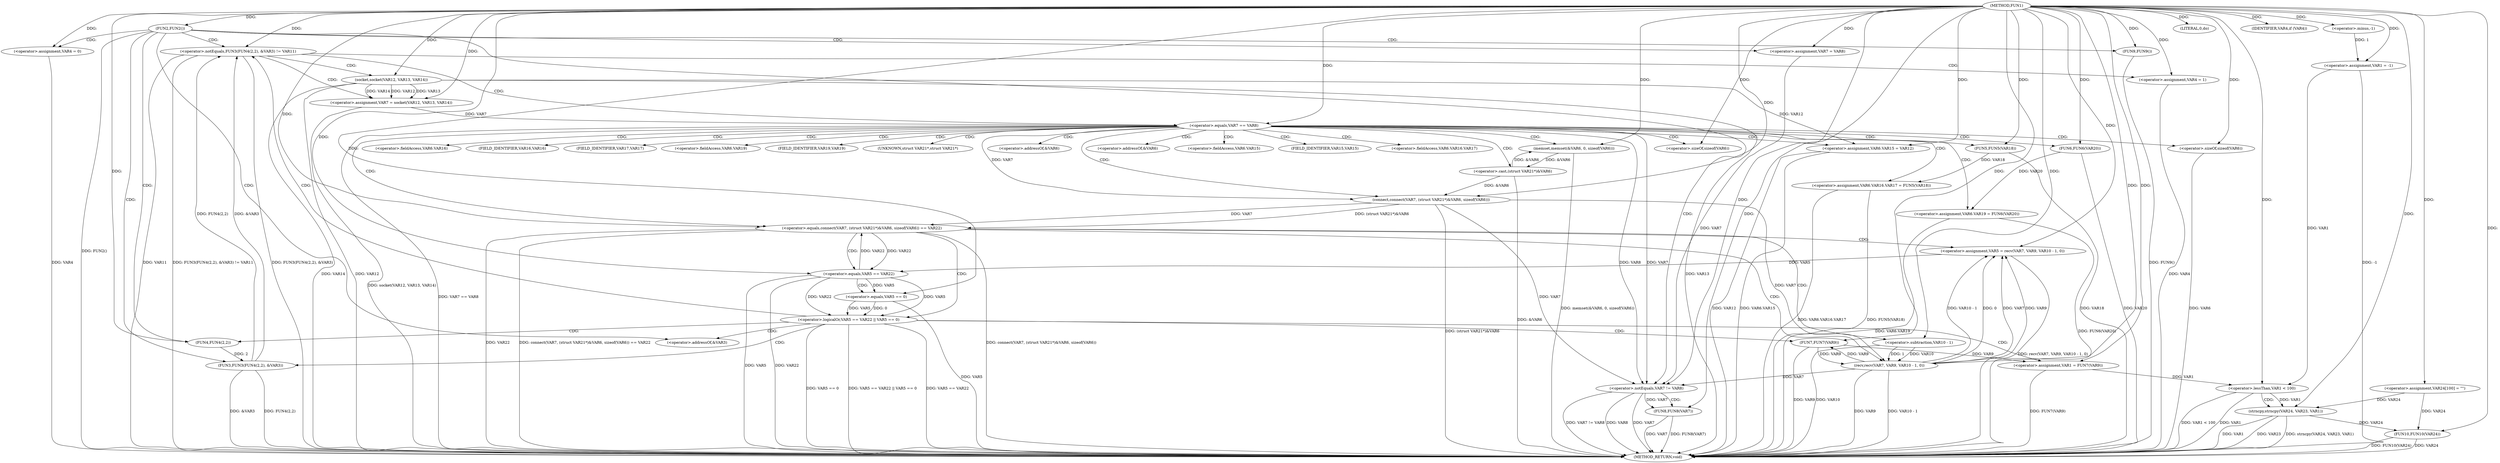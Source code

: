 digraph FUN1 {  
"1000100" [label = "(METHOD,FUN1)" ]
"1000241" [label = "(METHOD_RETURN,void)" ]
"1000103" [label = "(<operator>.assignment,VAR1 = -1)" ]
"1000105" [label = "(<operator>.minus,-1)" ]
"1000108" [label = "(FUN2,FUN2())" ]
"1000113" [label = "(<operator>.assignment,VAR4 = 0)" ]
"1000119" [label = "(<operator>.assignment,VAR7 = VAR8)" ]
"1000126" [label = "(<operator>.notEquals,FUN3(FUN4(2,2), &VAR3) != VAR11)" ]
"1000127" [label = "(FUN3,FUN3(FUN4(2,2), &VAR3))" ]
"1000128" [label = "(FUN4,FUN4(2,2))" ]
"1000136" [label = "(<operator>.assignment,VAR4 = 1)" ]
"1000139" [label = "(<operator>.assignment,VAR7 = socket(VAR12, VAR13, VAR14))" ]
"1000141" [label = "(socket,socket(VAR12, VAR13, VAR14))" ]
"1000146" [label = "(<operator>.equals,VAR7 == VAR8)" ]
"1000151" [label = "(memset,memset(&VAR6, 0, sizeof(VAR6)))" ]
"1000155" [label = "(<operator>.sizeOf,sizeof(VAR6))" ]
"1000157" [label = "(<operator>.assignment,VAR6.VAR15 = VAR12)" ]
"1000162" [label = "(<operator>.assignment,VAR6.VAR16.VAR17 = FUN5(VAR18))" ]
"1000168" [label = "(FUN5,FUN5(VAR18))" ]
"1000170" [label = "(<operator>.assignment,VAR6.VAR19 = FUN6(VAR20))" ]
"1000174" [label = "(FUN6,FUN6(VAR20))" ]
"1000177" [label = "(<operator>.equals,connect(VAR7, (struct VAR21*)&VAR6, sizeof(VAR6)) == VAR22)" ]
"1000178" [label = "(connect,connect(VAR7, (struct VAR21*)&VAR6, sizeof(VAR6)))" ]
"1000180" [label = "(<operator>.cast,(struct VAR21*)&VAR6)" ]
"1000184" [label = "(<operator>.sizeOf,sizeof(VAR6))" ]
"1000189" [label = "(<operator>.assignment,VAR5 = recv(VAR7, VAR9, VAR10 - 1, 0))" ]
"1000191" [label = "(recv,recv(VAR7, VAR9, VAR10 - 1, 0))" ]
"1000194" [label = "(<operator>.subtraction,VAR10 - 1)" ]
"1000199" [label = "(<operator>.logicalOr,VAR5 == VAR22 || VAR5 == 0)" ]
"1000200" [label = "(<operator>.equals,VAR5 == VAR22)" ]
"1000203" [label = "(<operator>.equals,VAR5 == 0)" ]
"1000208" [label = "(<operator>.assignment,VAR1 = FUN7(VAR9))" ]
"1000210" [label = "(FUN7,FUN7(VAR9))" ]
"1000212" [label = "(LITERAL,0,do)" ]
"1000214" [label = "(<operator>.notEquals,VAR7 != VAR8)" ]
"1000218" [label = "(FUN8,FUN8(VAR7))" ]
"1000221" [label = "(IDENTIFIER,VAR4,if (VAR4))" ]
"1000223" [label = "(FUN9,FUN9())" ]
"1000227" [label = "(<operator>.assignment,VAR24[100] = \"\")" ]
"1000231" [label = "(<operator>.lessThan,VAR1 < 100)" ]
"1000235" [label = "(strncpy,strncpy(VAR24, VAR23, VAR1))" ]
"1000239" [label = "(FUN10,FUN10(VAR24))" ]
"1000131" [label = "(<operator>.addressOf,&VAR3)" ]
"1000152" [label = "(<operator>.addressOf,&VAR6)" ]
"1000158" [label = "(<operator>.fieldAccess,VAR6.VAR15)" ]
"1000160" [label = "(FIELD_IDENTIFIER,VAR15,VAR15)" ]
"1000163" [label = "(<operator>.fieldAccess,VAR6.VAR16.VAR17)" ]
"1000164" [label = "(<operator>.fieldAccess,VAR6.VAR16)" ]
"1000166" [label = "(FIELD_IDENTIFIER,VAR16,VAR16)" ]
"1000167" [label = "(FIELD_IDENTIFIER,VAR17,VAR17)" ]
"1000171" [label = "(<operator>.fieldAccess,VAR6.VAR19)" ]
"1000173" [label = "(FIELD_IDENTIFIER,VAR19,VAR19)" ]
"1000181" [label = "(UNKNOWN,struct VAR21*,struct VAR21*)" ]
"1000182" [label = "(<operator>.addressOf,&VAR6)" ]
  "1000141" -> "1000241"  [ label = "DDG: VAR12"] 
  "1000184" -> "1000241"  [ label = "DDG: VAR6"] 
  "1000126" -> "1000241"  [ label = "DDG: FUN3(FUN4(2,2), &VAR3)"] 
  "1000231" -> "1000241"  [ label = "DDG: VAR1 < 100"] 
  "1000126" -> "1000241"  [ label = "DDG: VAR11"] 
  "1000127" -> "1000241"  [ label = "DDG: FUN4(2,2)"] 
  "1000157" -> "1000241"  [ label = "DDG: VAR12"] 
  "1000180" -> "1000241"  [ label = "DDG: &VAR6"] 
  "1000177" -> "1000241"  [ label = "DDG: connect(VAR7, (struct VAR21*)&VAR6, sizeof(VAR6))"] 
  "1000162" -> "1000241"  [ label = "DDG: FUN5(VAR18)"] 
  "1000177" -> "1000241"  [ label = "DDG: VAR22"] 
  "1000126" -> "1000241"  [ label = "DDG: FUN3(FUN4(2,2), &VAR3) != VAR11"] 
  "1000191" -> "1000241"  [ label = "DDG: VAR10 - 1"] 
  "1000200" -> "1000241"  [ label = "DDG: VAR5"] 
  "1000223" -> "1000241"  [ label = "DDG: FUN9()"] 
  "1000108" -> "1000241"  [ label = "DDG: FUN2()"] 
  "1000235" -> "1000241"  [ label = "DDG: VAR23"] 
  "1000208" -> "1000241"  [ label = "DDG: FUN7(VAR9)"] 
  "1000151" -> "1000241"  [ label = "DDG: memset(&VAR6, 0, sizeof(VAR6))"] 
  "1000239" -> "1000241"  [ label = "DDG: FUN10(VAR24)"] 
  "1000168" -> "1000241"  [ label = "DDG: VAR18"] 
  "1000235" -> "1000241"  [ label = "DDG: strncpy(VAR24, VAR23, VAR1)"] 
  "1000199" -> "1000241"  [ label = "DDG: VAR5 == VAR22"] 
  "1000214" -> "1000241"  [ label = "DDG: VAR8"] 
  "1000103" -> "1000241"  [ label = "DDG: -1"] 
  "1000218" -> "1000241"  [ label = "DDG: VAR7"] 
  "1000239" -> "1000241"  [ label = "DDG: VAR24"] 
  "1000214" -> "1000241"  [ label = "DDG: VAR7 != VAR8"] 
  "1000235" -> "1000241"  [ label = "DDG: VAR1"] 
  "1000113" -> "1000241"  [ label = "DDG: VAR4"] 
  "1000139" -> "1000241"  [ label = "DDG: socket(VAR12, VAR13, VAR14)"] 
  "1000194" -> "1000241"  [ label = "DDG: VAR10"] 
  "1000141" -> "1000241"  [ label = "DDG: VAR14"] 
  "1000157" -> "1000241"  [ label = "DDG: VAR6.VAR15"] 
  "1000189" -> "1000241"  [ label = "DDG: recv(VAR7, VAR9, VAR10 - 1, 0)"] 
  "1000178" -> "1000241"  [ label = "DDG: (struct VAR21*)&VAR6"] 
  "1000218" -> "1000241"  [ label = "DDG: FUN8(VAR7)"] 
  "1000199" -> "1000241"  [ label = "DDG: VAR5 == 0"] 
  "1000199" -> "1000241"  [ label = "DDG: VAR5 == VAR22 || VAR5 == 0"] 
  "1000231" -> "1000241"  [ label = "DDG: VAR1"] 
  "1000191" -> "1000241"  [ label = "DDG: VAR9"] 
  "1000210" -> "1000241"  [ label = "DDG: VAR9"] 
  "1000141" -> "1000241"  [ label = "DDG: VAR13"] 
  "1000170" -> "1000241"  [ label = "DDG: VAR6.VAR19"] 
  "1000214" -> "1000241"  [ label = "DDG: VAR7"] 
  "1000177" -> "1000241"  [ label = "DDG: connect(VAR7, (struct VAR21*)&VAR6, sizeof(VAR6)) == VAR22"] 
  "1000162" -> "1000241"  [ label = "DDG: VAR6.VAR16.VAR17"] 
  "1000146" -> "1000241"  [ label = "DDG: VAR7 == VAR8"] 
  "1000170" -> "1000241"  [ label = "DDG: FUN6(VAR20)"] 
  "1000136" -> "1000241"  [ label = "DDG: VAR4"] 
  "1000174" -> "1000241"  [ label = "DDG: VAR20"] 
  "1000203" -> "1000241"  [ label = "DDG: VAR5"] 
  "1000127" -> "1000241"  [ label = "DDG: &VAR3"] 
  "1000200" -> "1000241"  [ label = "DDG: VAR22"] 
  "1000105" -> "1000103"  [ label = "DDG: 1"] 
  "1000100" -> "1000103"  [ label = "DDG: "] 
  "1000100" -> "1000105"  [ label = "DDG: "] 
  "1000100" -> "1000108"  [ label = "DDG: "] 
  "1000100" -> "1000113"  [ label = "DDG: "] 
  "1000100" -> "1000119"  [ label = "DDG: "] 
  "1000127" -> "1000126"  [ label = "DDG: FUN4(2,2)"] 
  "1000127" -> "1000126"  [ label = "DDG: &VAR3"] 
  "1000128" -> "1000127"  [ label = "DDG: 2"] 
  "1000100" -> "1000128"  [ label = "DDG: "] 
  "1000100" -> "1000126"  [ label = "DDG: "] 
  "1000100" -> "1000136"  [ label = "DDG: "] 
  "1000141" -> "1000139"  [ label = "DDG: VAR12"] 
  "1000141" -> "1000139"  [ label = "DDG: VAR13"] 
  "1000141" -> "1000139"  [ label = "DDG: VAR14"] 
  "1000100" -> "1000139"  [ label = "DDG: "] 
  "1000100" -> "1000141"  [ label = "DDG: "] 
  "1000139" -> "1000146"  [ label = "DDG: VAR7"] 
  "1000100" -> "1000146"  [ label = "DDG: "] 
  "1000180" -> "1000151"  [ label = "DDG: &VAR6"] 
  "1000100" -> "1000151"  [ label = "DDG: "] 
  "1000100" -> "1000155"  [ label = "DDG: "] 
  "1000141" -> "1000157"  [ label = "DDG: VAR12"] 
  "1000100" -> "1000157"  [ label = "DDG: "] 
  "1000168" -> "1000162"  [ label = "DDG: VAR18"] 
  "1000100" -> "1000168"  [ label = "DDG: "] 
  "1000174" -> "1000170"  [ label = "DDG: VAR20"] 
  "1000100" -> "1000174"  [ label = "DDG: "] 
  "1000178" -> "1000177"  [ label = "DDG: VAR7"] 
  "1000178" -> "1000177"  [ label = "DDG: (struct VAR21*)&VAR6"] 
  "1000146" -> "1000178"  [ label = "DDG: VAR7"] 
  "1000100" -> "1000178"  [ label = "DDG: "] 
  "1000180" -> "1000178"  [ label = "DDG: &VAR6"] 
  "1000151" -> "1000180"  [ label = "DDG: &VAR6"] 
  "1000100" -> "1000184"  [ label = "DDG: "] 
  "1000200" -> "1000177"  [ label = "DDG: VAR22"] 
  "1000100" -> "1000177"  [ label = "DDG: "] 
  "1000191" -> "1000189"  [ label = "DDG: VAR7"] 
  "1000191" -> "1000189"  [ label = "DDG: VAR9"] 
  "1000191" -> "1000189"  [ label = "DDG: VAR10 - 1"] 
  "1000191" -> "1000189"  [ label = "DDG: 0"] 
  "1000100" -> "1000189"  [ label = "DDG: "] 
  "1000178" -> "1000191"  [ label = "DDG: VAR7"] 
  "1000100" -> "1000191"  [ label = "DDG: "] 
  "1000210" -> "1000191"  [ label = "DDG: VAR9"] 
  "1000194" -> "1000191"  [ label = "DDG: VAR10"] 
  "1000194" -> "1000191"  [ label = "DDG: 1"] 
  "1000100" -> "1000194"  [ label = "DDG: "] 
  "1000200" -> "1000199"  [ label = "DDG: VAR5"] 
  "1000200" -> "1000199"  [ label = "DDG: VAR22"] 
  "1000189" -> "1000200"  [ label = "DDG: VAR5"] 
  "1000100" -> "1000200"  [ label = "DDG: "] 
  "1000177" -> "1000200"  [ label = "DDG: VAR22"] 
  "1000203" -> "1000199"  [ label = "DDG: VAR5"] 
  "1000203" -> "1000199"  [ label = "DDG: 0"] 
  "1000200" -> "1000203"  [ label = "DDG: VAR5"] 
  "1000100" -> "1000203"  [ label = "DDG: "] 
  "1000210" -> "1000208"  [ label = "DDG: VAR9"] 
  "1000100" -> "1000208"  [ label = "DDG: "] 
  "1000191" -> "1000210"  [ label = "DDG: VAR9"] 
  "1000100" -> "1000210"  [ label = "DDG: "] 
  "1000100" -> "1000212"  [ label = "DDG: "] 
  "1000178" -> "1000214"  [ label = "DDG: VAR7"] 
  "1000119" -> "1000214"  [ label = "DDG: VAR7"] 
  "1000146" -> "1000214"  [ label = "DDG: VAR7"] 
  "1000191" -> "1000214"  [ label = "DDG: VAR7"] 
  "1000100" -> "1000214"  [ label = "DDG: "] 
  "1000146" -> "1000214"  [ label = "DDG: VAR8"] 
  "1000214" -> "1000218"  [ label = "DDG: VAR7"] 
  "1000100" -> "1000218"  [ label = "DDG: "] 
  "1000100" -> "1000221"  [ label = "DDG: "] 
  "1000100" -> "1000223"  [ label = "DDG: "] 
  "1000100" -> "1000227"  [ label = "DDG: "] 
  "1000208" -> "1000231"  [ label = "DDG: VAR1"] 
  "1000103" -> "1000231"  [ label = "DDG: VAR1"] 
  "1000100" -> "1000231"  [ label = "DDG: "] 
  "1000227" -> "1000235"  [ label = "DDG: VAR24"] 
  "1000100" -> "1000235"  [ label = "DDG: "] 
  "1000231" -> "1000235"  [ label = "DDG: VAR1"] 
  "1000235" -> "1000239"  [ label = "DDG: VAR24"] 
  "1000227" -> "1000239"  [ label = "DDG: VAR24"] 
  "1000100" -> "1000239"  [ label = "DDG: "] 
  "1000108" -> "1000127"  [ label = "CDG: "] 
  "1000108" -> "1000128"  [ label = "CDG: "] 
  "1000108" -> "1000214"  [ label = "CDG: "] 
  "1000108" -> "1000126"  [ label = "CDG: "] 
  "1000108" -> "1000119"  [ label = "CDG: "] 
  "1000108" -> "1000131"  [ label = "CDG: "] 
  "1000108" -> "1000113"  [ label = "CDG: "] 
  "1000108" -> "1000223"  [ label = "CDG: "] 
  "1000126" -> "1000141"  [ label = "CDG: "] 
  "1000126" -> "1000139"  [ label = "CDG: "] 
  "1000126" -> "1000146"  [ label = "CDG: "] 
  "1000126" -> "1000136"  [ label = "CDG: "] 
  "1000146" -> "1000164"  [ label = "CDG: "] 
  "1000146" -> "1000174"  [ label = "CDG: "] 
  "1000146" -> "1000182"  [ label = "CDG: "] 
  "1000146" -> "1000166"  [ label = "CDG: "] 
  "1000146" -> "1000180"  [ label = "CDG: "] 
  "1000146" -> "1000157"  [ label = "CDG: "] 
  "1000146" -> "1000167"  [ label = "CDG: "] 
  "1000146" -> "1000151"  [ label = "CDG: "] 
  "1000146" -> "1000160"  [ label = "CDG: "] 
  "1000146" -> "1000152"  [ label = "CDG: "] 
  "1000146" -> "1000163"  [ label = "CDG: "] 
  "1000146" -> "1000168"  [ label = "CDG: "] 
  "1000146" -> "1000178"  [ label = "CDG: "] 
  "1000146" -> "1000173"  [ label = "CDG: "] 
  "1000146" -> "1000158"  [ label = "CDG: "] 
  "1000146" -> "1000155"  [ label = "CDG: "] 
  "1000146" -> "1000170"  [ label = "CDG: "] 
  "1000146" -> "1000171"  [ label = "CDG: "] 
  "1000146" -> "1000184"  [ label = "CDG: "] 
  "1000146" -> "1000177"  [ label = "CDG: "] 
  "1000146" -> "1000162"  [ label = "CDG: "] 
  "1000146" -> "1000181"  [ label = "CDG: "] 
  "1000177" -> "1000200"  [ label = "CDG: "] 
  "1000177" -> "1000191"  [ label = "CDG: "] 
  "1000177" -> "1000199"  [ label = "CDG: "] 
  "1000177" -> "1000194"  [ label = "CDG: "] 
  "1000177" -> "1000189"  [ label = "CDG: "] 
  "1000199" -> "1000208"  [ label = "CDG: "] 
  "1000199" -> "1000210"  [ label = "CDG: "] 
  "1000199" -> "1000127"  [ label = "CDG: "] 
  "1000199" -> "1000128"  [ label = "CDG: "] 
  "1000199" -> "1000126"  [ label = "CDG: "] 
  "1000199" -> "1000131"  [ label = "CDG: "] 
  "1000200" -> "1000203"  [ label = "CDG: "] 
  "1000214" -> "1000218"  [ label = "CDG: "] 
  "1000231" -> "1000235"  [ label = "CDG: "] 
}
